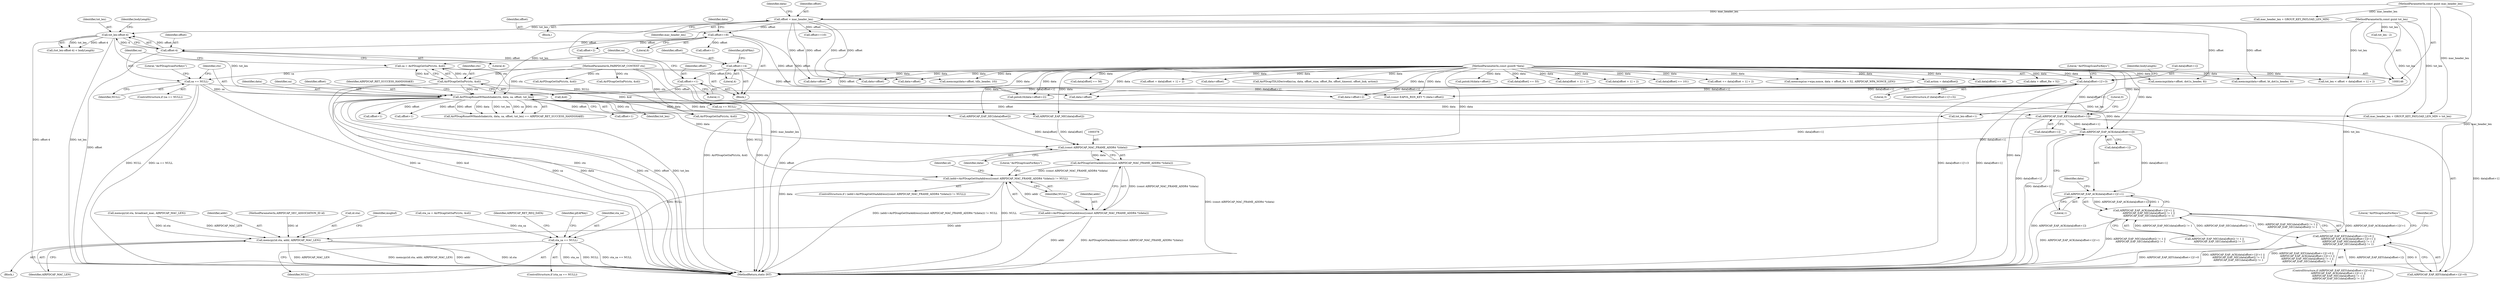 digraph "0_wireshark_9b0b20b8d5f8c9f7839d58ff6c5900f7e19283b4@array" {
"1000326" [label="(Call,AIRPDCAP_EAP_ACK(data[offset+1]))"];
"1000292" [label="(Call,AirPDcapRsna4WHandshake(ctx, data, sa, offset, tot_len))"];
"1000275" [label="(Call,AirPDcapGetSaPtr(ctx, &id))"];
"1000147" [label="(MethodParameterIn,PAIRPDCAP_CONTEXT ctx)"];
"1000204" [label="(Call,data[offset+1]!=3)"];
"1000148" [label="(MethodParameterIn,const guint8 *data)"];
"1000280" [label="(Call,sa == NULL)"];
"1000273" [label="(Call,sa = AirPDcapGetSaPtr(ctx, &id))"];
"1000270" [label="(Call,offset+=1)"];
"1000241" [label="(Call,offset+=4)"];
"1000230" [label="(Call,offset-4)"];
"1000200" [label="(Call,offset+=8)"];
"1000174" [label="(Call,offset = mac_header_len)"];
"1000149" [label="(MethodParameterIn,const guint mac_header_len)"];
"1000228" [label="(Call,tot_len-offset-4)"];
"1000150" [label="(MethodParameterIn,const guint tot_len)"];
"1000317" [label="(Call,AIRPDCAP_EAP_KEY(data[offset+1]))"];
"1000325" [label="(Call,AIRPDCAP_EAP_ACK(data[offset+1])!=1)"];
"1000324" [label="(Call,AIRPDCAP_EAP_ACK(data[offset+1])!=1 ||\n            AIRPDCAP_EAP_MIC(data[offset]) != 1 ||\n            AIRPDCAP_EAP_SEC(data[offset]) != 1)"];
"1000315" [label="(Call,AIRPDCAP_EAP_KEY(data[offset+1])!=0 ||\n            AIRPDCAP_EAP_ACK(data[offset+1])!=1 ||\n            AIRPDCAP_EAP_MIC(data[offset]) != 1 ||\n            AIRPDCAP_EAP_SEC(data[offset]) != 1)"];
"1000377" [label="(Call,(const AIRPDCAP_MAC_FRAME_ADDR4 *)(data))"];
"1000376" [label="(Call,AirPDcapGetStaAddress((const AIRPDCAP_MAC_FRAME_ADDR4 *)(data)))"];
"1000373" [label="(Call,(addr=AirPDcapGetStaAddress((const AIRPDCAP_MAC_FRAME_ADDR4 *)(data))) != NULL)"];
"1000441" [label="(Call,sta_sa == NULL)"];
"1000374" [label="(Call,addr=AirPDcapGetStaAddress((const AIRPDCAP_MAC_FRAME_ADDR4 *)(data)))"];
"1000382" [label="(Call,memcpy(id.sta, addr, AIRPDCAP_MAC_LEN))"];
"1000227" [label="(Call,(tot_len-offset-4) < bodyLength)"];
"1000204" [label="(Call,data[offset+1]!=3)"];
"1000241" [label="(Call,offset+=4)"];
"1000275" [label="(Call,AirPDcapGetSaPtr(ctx, &id))"];
"1000279" [label="(ControlStructure,if (sa == NULL))"];
"1000443" [label="(Identifier,NULL)"];
"1000277" [label="(Call,&id)"];
"1000573" [label="(Call,data[offset] == 56)"];
"1000203" [label="(ControlStructure,if (data[offset+1]!=3))"];
"1000458" [label="(Call,tot_len-offset+1)"];
"1000386" [label="(Identifier,addr)"];
"1000335" [label="(Call,AIRPDCAP_EAP_MIC(data[offset]))"];
"1000272" [label="(Literal,1)"];
"1000442" [label="(Identifier,sta_sa)"];
"1000201" [label="(Identifier,offset)"];
"1000498" [label="(Call,offset+=10)"];
"1000302" [label="(Call,mac_header_len + GROUP_KEY_PAYLOAD_LEN_MIN > tot_len)"];
"1000213" [label="(Literal,\"AirPDcapScanForKeys\")"];
"1000233" [label="(Identifier,bodyLength)"];
"1000375" [label="(Identifier,addr)"];
"1000332" [label="(Literal,1)"];
"1000175" [label="(Identifier,offset)"];
"1000298" [label="(Identifier,AIRPDCAP_RET_SUCCESS_HANDSHAKE)"];
"1000180" [label="(Call,memcmp(data+offset, dot1x_header, 8))"];
"1000297" [label="(Identifier,tot_len)"];
"1000325" [label="(Call,AIRPDCAP_EAP_ACK(data[offset+1])!=1)"];
"1000434" [label="(Call,sta_sa = AirPDcapGetSaPtr(ctx, &id))"];
"1000188" [label="(Call,memcmp(data+offset, bt_dot1x_header, 8))"];
"1000355" [label="(Identifier,id)"];
"1000246" [label="(Call,(const EAPOL_RSN_KEY *) (data+offset))"];
"1000181" [label="(Call,data+offset)"];
"1000316" [label="(Call,AIRPDCAP_EAP_KEY(data[offset+1])!=0)"];
"1000270" [label="(Call,offset+=1)"];
"1000594" [label="(Call,tot_len < offset + data[offset + 1] + 2)"];
"1000460" [label="(Call,offset+1)"];
"1000361" [label="(Call,AirPDcapGetSaPtr(ctx, &id))"];
"1000596" [label="(Call,offset + data[offset + 1] + 2)"];
"1000526" [label="(Call,data+offset)"];
"1000366" [label="(Call,sa == NULL)"];
"1000329" [label="(Call,offset+1)"];
"1000324" [label="(Call,AIRPDCAP_EAP_ACK(data[offset+1])!=1 ||\n            AIRPDCAP_EAP_MIC(data[offset]) != 1 ||\n            AIRPDCAP_EAP_SEC(data[offset]) != 1)"];
"1000152" [label="(Block,)"];
"1000381" [label="(Block,)"];
"1000333" [label="(Call,AIRPDCAP_EAP_MIC(data[offset]) != 1 ||\n            AIRPDCAP_EAP_SEC(data[offset]) != 1)"];
"1000230" [label="(Call,offset-4)"];
"1000429" [label="(Literal,\"AirPDcapScanForKeys\")"];
"1000755" [label="(Call,AirPDcapTDLSDeriveKey(sa, data, offset_rsne, offset_fte, offset_timeout, offset_link, action))"];
"1000327" [label="(Call,data[offset+1])"];
"1000341" [label="(Call,AIRPDCAP_EAP_SEC(data[offset]))"];
"1000229" [label="(Identifier,tot_len)"];
"1000189" [label="(Call,data+offset)"];
"1000376" [label="(Call,AirPDcapGetStaAddress((const AIRPDCAP_MAC_FRAME_ADDR4 *)(data)))"];
"1000382" [label="(Call,memcpy(id.sta, addr, AIRPDCAP_MAC_LEN))"];
"1000384" [label="(Identifier,id)"];
"1000387" [label="(Identifier,AIRPDCAP_MAC_LEN)"];
"1000323" [label="(Literal,0)"];
"1000326" [label="(Call,AIRPDCAP_EAP_ACK(data[offset+1]))"];
"1000242" [label="(Identifier,offset)"];
"1000245" [label="(Identifier,pEAPKey)"];
"1000282" [label="(Identifier,NULL)"];
"1000446" [label="(Identifier,AIRPDCAP_RET_REQ_DATA)"];
"1000148" [label="(MethodParameterIn,const guint8 *data)"];
"1000228" [label="(Call,tot_len-offset-4)"];
"1000303" [label="(Call,mac_header_len + GROUP_KEY_PAYLOAD_LEN_MIN)"];
"1000232" [label="(Literal,4)"];
"1000779" [label="(MethodReturn,static INT)"];
"1000151" [label="(MethodParameterIn,AIRPDCAP_SEC_ASSOCIATION_ID id)"];
"1000379" [label="(Identifier,data)"];
"1000440" [label="(ControlStructure,if (sta_sa == NULL))"];
"1000285" [label="(Literal,\"AirPDcapScanForKeys\")"];
"1000291" [label="(Call,AirPDcapRsna4WHandshake(ctx, data, sa, offset, tot_len) == AIRPDCAP_RET_SUCCESS_HANDSHAKE)"];
"1000200" [label="(Call,offset+=8)"];
"1000525" [label="(Call,pntoh16(data+offset))"];
"1000195" [label="(Block,)"];
"1000383" [label="(Call,id.sta)"];
"1000314" [label="(ControlStructure,if (AIRPDCAP_EAP_KEY(data[offset+1])!=0 ||\n            AIRPDCAP_EAP_ACK(data[offset+1])!=1 ||\n            AIRPDCAP_EAP_MIC(data[offset]) != 1 ||\n            AIRPDCAP_EAP_SEC(data[offset]) != 1))"];
"1000380" [label="(Identifier,NULL)"];
"1000337" [label="(Identifier,data)"];
"1000292" [label="(Call,AirPDcapRsna4WHandshake(ctx, data, sa, offset, tot_len))"];
"1000377" [label="(Call,(const AIRPDCAP_MAC_FRAME_ADDR4 *)(data))"];
"1000315" [label="(Call,AIRPDCAP_EAP_KEY(data[offset+1])!=0 ||\n            AIRPDCAP_EAP_ACK(data[offset+1])!=1 ||\n            AIRPDCAP_EAP_MIC(data[offset]) != 1 ||\n            AIRPDCAP_EAP_SEC(data[offset]) != 1)"];
"1000441" [label="(Call,sta_sa == NULL)"];
"1000248" [label="(Call,data+offset)"];
"1000374" [label="(Call,addr=AirPDcapGetStaAddress((const AIRPDCAP_MAC_FRAME_ADDR4 *)(data)))"];
"1000318" [label="(Call,data[offset+1])"];
"1000176" [label="(Identifier,mac_header_len)"];
"1000546" [label="(Call,tot_len - 2)"];
"1000271" [label="(Identifier,offset)"];
"1000149" [label="(MethodParameterIn,const guint mac_header_len)"];
"1000293" [label="(Identifier,ctx)"];
"1000223" [label="(Call,offset+2)"];
"1000467" [label="(Call,data+offset)"];
"1000147" [label="(MethodParameterIn,PAIRPDCAP_CONTEXT ctx)"];
"1000562" [label="(Call,data[offset] == 55)"];
"1000449" [label="(Identifier,pEAPKey)"];
"1000276" [label="(Identifier,ctx)"];
"1000207" [label="(Call,offset+1)"];
"1000320" [label="(Call,offset+1)"];
"1000294" [label="(Identifier,data)"];
"1000610" [label="(Call,data[offset + 1] + 2)"];
"1000696" [label="(Call,AirPDcapGetSaPtr(ctx, &id))"];
"1000280" [label="(Call,sa == NULL)"];
"1000598" [label="(Call,data[offset + 1] + 2)"];
"1000348" [label="(Literal,\"AirPDcapScanForKeys\")"];
"1000372" [label="(ControlStructure,if ( (addr=AirPDcapGetStaAddress((const AIRPDCAP_MAC_FRAME_ADDR4 *)(data))) != NULL))"];
"1000220" [label="(Call,pntoh16(data+offset+2))"];
"1000150" [label="(MethodParameterIn,const guint tot_len)"];
"1000584" [label="(Call,data[offset] == 101)"];
"1000436" [label="(Call,AirPDcapGetSaPtr(ctx, &id))"];
"1000389" [label="(Identifier,msgbuf)"];
"1000608" [label="(Call,offset += data[offset + 1] + 2)"];
"1000210" [label="(Literal,3)"];
"1000295" [label="(Identifier,sa)"];
"1000296" [label="(Identifier,offset)"];
"1000714" [label="(Call,memcmp(sa->wpa.nonce, data + offset_fte + 52, AIRPDCAP_WPA_NONCE_LEN))"];
"1000182" [label="(Identifier,data)"];
"1000174" [label="(Call,offset = mac_header_len)"];
"1000219" [label="(Identifier,bodyLength)"];
"1000281" [label="(Identifier,sa)"];
"1000205" [label="(Call,data[offset+1])"];
"1000501" [label="(Call,action = data[offset])"];
"1000466" [label="(Call,memcmp(data+offset, tdls_header, 10))"];
"1000273" [label="(Call,sa = AirPDcapGetSaPtr(ctx, &id))"];
"1000221" [label="(Call,data+offset+2)"];
"1000231" [label="(Identifier,offset)"];
"1000373" [label="(Call,(addr=AirPDcapGetStaAddress((const AIRPDCAP_MAC_FRAME_ADDR4 *)(data))) != NULL)"];
"1000206" [label="(Identifier,data)"];
"1000551" [label="(Call,data[offset] == 48)"];
"1000243" [label="(Literal,4)"];
"1000720" [label="(Call,data + offset_fte + 52)"];
"1000317" [label="(Call,AIRPDCAP_EAP_KEY(data[offset+1]))"];
"1000353" [label="(Call,memcpy(id.sta, broadcast_mac, AIRPDCAP_MAC_LEN))"];
"1000202" [label="(Literal,8)"];
"1000274" [label="(Identifier,sa)"];
"1000326" -> "1000325"  [label="AST: "];
"1000326" -> "1000327"  [label="CFG: "];
"1000327" -> "1000326"  [label="AST: "];
"1000332" -> "1000326"  [label="CFG: "];
"1000326" -> "1000779"  [label="DDG: data[offset+1]"];
"1000326" -> "1000325"  [label="DDG: data[offset+1]"];
"1000292" -> "1000326"  [label="DDG: data"];
"1000317" -> "1000326"  [label="DDG: data[offset+1]"];
"1000148" -> "1000326"  [label="DDG: data"];
"1000326" -> "1000377"  [label="DDG: data[offset+1]"];
"1000292" -> "1000291"  [label="AST: "];
"1000292" -> "1000297"  [label="CFG: "];
"1000293" -> "1000292"  [label="AST: "];
"1000294" -> "1000292"  [label="AST: "];
"1000295" -> "1000292"  [label="AST: "];
"1000296" -> "1000292"  [label="AST: "];
"1000297" -> "1000292"  [label="AST: "];
"1000298" -> "1000292"  [label="CFG: "];
"1000292" -> "1000779"  [label="DDG: data"];
"1000292" -> "1000779"  [label="DDG: ctx"];
"1000292" -> "1000779"  [label="DDG: offset"];
"1000292" -> "1000779"  [label="DDG: tot_len"];
"1000292" -> "1000779"  [label="DDG: sa"];
"1000292" -> "1000291"  [label="DDG: offset"];
"1000292" -> "1000291"  [label="DDG: data"];
"1000292" -> "1000291"  [label="DDG: tot_len"];
"1000292" -> "1000291"  [label="DDG: sa"];
"1000292" -> "1000291"  [label="DDG: ctx"];
"1000275" -> "1000292"  [label="DDG: ctx"];
"1000147" -> "1000292"  [label="DDG: ctx"];
"1000204" -> "1000292"  [label="DDG: data[offset+1]"];
"1000148" -> "1000292"  [label="DDG: data"];
"1000280" -> "1000292"  [label="DDG: sa"];
"1000270" -> "1000292"  [label="DDG: offset"];
"1000228" -> "1000292"  [label="DDG: tot_len"];
"1000150" -> "1000292"  [label="DDG: tot_len"];
"1000292" -> "1000302"  [label="DDG: tot_len"];
"1000292" -> "1000317"  [label="DDG: data"];
"1000292" -> "1000320"  [label="DDG: offset"];
"1000292" -> "1000329"  [label="DDG: offset"];
"1000292" -> "1000335"  [label="DDG: data"];
"1000292" -> "1000341"  [label="DDG: data"];
"1000292" -> "1000361"  [label="DDG: ctx"];
"1000292" -> "1000377"  [label="DDG: data"];
"1000292" -> "1000458"  [label="DDG: offset"];
"1000292" -> "1000460"  [label="DDG: offset"];
"1000275" -> "1000273"  [label="AST: "];
"1000275" -> "1000277"  [label="CFG: "];
"1000276" -> "1000275"  [label="AST: "];
"1000277" -> "1000275"  [label="AST: "];
"1000273" -> "1000275"  [label="CFG: "];
"1000275" -> "1000779"  [label="DDG: ctx"];
"1000275" -> "1000779"  [label="DDG: &id"];
"1000275" -> "1000273"  [label="DDG: ctx"];
"1000275" -> "1000273"  [label="DDG: &id"];
"1000147" -> "1000275"  [label="DDG: ctx"];
"1000275" -> "1000361"  [label="DDG: &id"];
"1000147" -> "1000146"  [label="AST: "];
"1000147" -> "1000779"  [label="DDG: ctx"];
"1000147" -> "1000361"  [label="DDG: ctx"];
"1000147" -> "1000436"  [label="DDG: ctx"];
"1000147" -> "1000696"  [label="DDG: ctx"];
"1000204" -> "1000203"  [label="AST: "];
"1000204" -> "1000210"  [label="CFG: "];
"1000205" -> "1000204"  [label="AST: "];
"1000210" -> "1000204"  [label="AST: "];
"1000213" -> "1000204"  [label="CFG: "];
"1000219" -> "1000204"  [label="CFG: "];
"1000204" -> "1000779"  [label="DDG: data[offset+1]"];
"1000204" -> "1000779"  [label="DDG: data[offset+1]!=3"];
"1000148" -> "1000204"  [label="DDG: data"];
"1000204" -> "1000220"  [label="DDG: data[offset+1]"];
"1000204" -> "1000221"  [label="DDG: data[offset+1]"];
"1000204" -> "1000246"  [label="DDG: data[offset+1]"];
"1000204" -> "1000248"  [label="DDG: data[offset+1]"];
"1000204" -> "1000317"  [label="DDG: data[offset+1]"];
"1000148" -> "1000146"  [label="AST: "];
"1000148" -> "1000779"  [label="DDG: data"];
"1000148" -> "1000180"  [label="DDG: data"];
"1000148" -> "1000181"  [label="DDG: data"];
"1000148" -> "1000188"  [label="DDG: data"];
"1000148" -> "1000189"  [label="DDG: data"];
"1000148" -> "1000220"  [label="DDG: data"];
"1000148" -> "1000221"  [label="DDG: data"];
"1000148" -> "1000246"  [label="DDG: data"];
"1000148" -> "1000248"  [label="DDG: data"];
"1000148" -> "1000317"  [label="DDG: data"];
"1000148" -> "1000335"  [label="DDG: data"];
"1000148" -> "1000341"  [label="DDG: data"];
"1000148" -> "1000377"  [label="DDG: data"];
"1000148" -> "1000466"  [label="DDG: data"];
"1000148" -> "1000467"  [label="DDG: data"];
"1000148" -> "1000501"  [label="DDG: data"];
"1000148" -> "1000525"  [label="DDG: data"];
"1000148" -> "1000526"  [label="DDG: data"];
"1000148" -> "1000551"  [label="DDG: data"];
"1000148" -> "1000562"  [label="DDG: data"];
"1000148" -> "1000573"  [label="DDG: data"];
"1000148" -> "1000584"  [label="DDG: data"];
"1000148" -> "1000594"  [label="DDG: data"];
"1000148" -> "1000596"  [label="DDG: data"];
"1000148" -> "1000598"  [label="DDG: data"];
"1000148" -> "1000608"  [label="DDG: data"];
"1000148" -> "1000610"  [label="DDG: data"];
"1000148" -> "1000714"  [label="DDG: data"];
"1000148" -> "1000720"  [label="DDG: data"];
"1000148" -> "1000755"  [label="DDG: data"];
"1000280" -> "1000279"  [label="AST: "];
"1000280" -> "1000282"  [label="CFG: "];
"1000281" -> "1000280"  [label="AST: "];
"1000282" -> "1000280"  [label="AST: "];
"1000285" -> "1000280"  [label="CFG: "];
"1000293" -> "1000280"  [label="CFG: "];
"1000280" -> "1000779"  [label="DDG: NULL"];
"1000280" -> "1000779"  [label="DDG: sa == NULL"];
"1000280" -> "1000779"  [label="DDG: sa"];
"1000273" -> "1000280"  [label="DDG: sa"];
"1000280" -> "1000366"  [label="DDG: NULL"];
"1000273" -> "1000195"  [label="AST: "];
"1000274" -> "1000273"  [label="AST: "];
"1000281" -> "1000273"  [label="CFG: "];
"1000273" -> "1000779"  [label="DDG: AirPDcapGetSaPtr(ctx, &id)"];
"1000270" -> "1000195"  [label="AST: "];
"1000270" -> "1000272"  [label="CFG: "];
"1000271" -> "1000270"  [label="AST: "];
"1000272" -> "1000270"  [label="AST: "];
"1000274" -> "1000270"  [label="CFG: "];
"1000270" -> "1000779"  [label="DDG: offset"];
"1000241" -> "1000270"  [label="DDG: offset"];
"1000241" -> "1000195"  [label="AST: "];
"1000241" -> "1000243"  [label="CFG: "];
"1000242" -> "1000241"  [label="AST: "];
"1000243" -> "1000241"  [label="AST: "];
"1000245" -> "1000241"  [label="CFG: "];
"1000230" -> "1000241"  [label="DDG: offset"];
"1000241" -> "1000246"  [label="DDG: offset"];
"1000241" -> "1000248"  [label="DDG: offset"];
"1000230" -> "1000228"  [label="AST: "];
"1000230" -> "1000232"  [label="CFG: "];
"1000231" -> "1000230"  [label="AST: "];
"1000232" -> "1000230"  [label="AST: "];
"1000228" -> "1000230"  [label="CFG: "];
"1000230" -> "1000779"  [label="DDG: offset"];
"1000230" -> "1000228"  [label="DDG: offset"];
"1000230" -> "1000228"  [label="DDG: 4"];
"1000200" -> "1000230"  [label="DDG: offset"];
"1000200" -> "1000195"  [label="AST: "];
"1000200" -> "1000202"  [label="CFG: "];
"1000201" -> "1000200"  [label="AST: "];
"1000202" -> "1000200"  [label="AST: "];
"1000206" -> "1000200"  [label="CFG: "];
"1000174" -> "1000200"  [label="DDG: offset"];
"1000200" -> "1000207"  [label="DDG: offset"];
"1000200" -> "1000220"  [label="DDG: offset"];
"1000200" -> "1000221"  [label="DDG: offset"];
"1000200" -> "1000223"  [label="DDG: offset"];
"1000174" -> "1000152"  [label="AST: "];
"1000174" -> "1000176"  [label="CFG: "];
"1000175" -> "1000174"  [label="AST: "];
"1000176" -> "1000174"  [label="AST: "];
"1000182" -> "1000174"  [label="CFG: "];
"1000174" -> "1000779"  [label="DDG: mac_header_len"];
"1000149" -> "1000174"  [label="DDG: mac_header_len"];
"1000174" -> "1000180"  [label="DDG: offset"];
"1000174" -> "1000181"  [label="DDG: offset"];
"1000174" -> "1000188"  [label="DDG: offset"];
"1000174" -> "1000189"  [label="DDG: offset"];
"1000174" -> "1000466"  [label="DDG: offset"];
"1000174" -> "1000467"  [label="DDG: offset"];
"1000174" -> "1000498"  [label="DDG: offset"];
"1000149" -> "1000146"  [label="AST: "];
"1000149" -> "1000779"  [label="DDG: mac_header_len"];
"1000149" -> "1000302"  [label="DDG: mac_header_len"];
"1000149" -> "1000303"  [label="DDG: mac_header_len"];
"1000228" -> "1000227"  [label="AST: "];
"1000229" -> "1000228"  [label="AST: "];
"1000233" -> "1000228"  [label="CFG: "];
"1000228" -> "1000779"  [label="DDG: tot_len"];
"1000228" -> "1000779"  [label="DDG: offset-4"];
"1000228" -> "1000227"  [label="DDG: tot_len"];
"1000228" -> "1000227"  [label="DDG: offset-4"];
"1000150" -> "1000228"  [label="DDG: tot_len"];
"1000150" -> "1000146"  [label="AST: "];
"1000150" -> "1000779"  [label="DDG: tot_len"];
"1000150" -> "1000302"  [label="DDG: tot_len"];
"1000150" -> "1000458"  [label="DDG: tot_len"];
"1000150" -> "1000546"  [label="DDG: tot_len"];
"1000150" -> "1000594"  [label="DDG: tot_len"];
"1000317" -> "1000316"  [label="AST: "];
"1000317" -> "1000318"  [label="CFG: "];
"1000318" -> "1000317"  [label="AST: "];
"1000323" -> "1000317"  [label="CFG: "];
"1000317" -> "1000779"  [label="DDG: data[offset+1]"];
"1000317" -> "1000316"  [label="DDG: data[offset+1]"];
"1000317" -> "1000377"  [label="DDG: data[offset+1]"];
"1000325" -> "1000324"  [label="AST: "];
"1000325" -> "1000332"  [label="CFG: "];
"1000332" -> "1000325"  [label="AST: "];
"1000337" -> "1000325"  [label="CFG: "];
"1000324" -> "1000325"  [label="CFG: "];
"1000325" -> "1000779"  [label="DDG: AIRPDCAP_EAP_ACK(data[offset+1])"];
"1000325" -> "1000324"  [label="DDG: AIRPDCAP_EAP_ACK(data[offset+1])"];
"1000325" -> "1000324"  [label="DDG: 1"];
"1000324" -> "1000315"  [label="AST: "];
"1000324" -> "1000333"  [label="CFG: "];
"1000333" -> "1000324"  [label="AST: "];
"1000315" -> "1000324"  [label="CFG: "];
"1000324" -> "1000779"  [label="DDG: AIRPDCAP_EAP_MIC(data[offset]) != 1 ||\n            AIRPDCAP_EAP_SEC(data[offset]) != 1"];
"1000324" -> "1000779"  [label="DDG: AIRPDCAP_EAP_ACK(data[offset+1])!=1"];
"1000324" -> "1000315"  [label="DDG: AIRPDCAP_EAP_ACK(data[offset+1])!=1"];
"1000324" -> "1000315"  [label="DDG: AIRPDCAP_EAP_MIC(data[offset]) != 1 ||\n            AIRPDCAP_EAP_SEC(data[offset]) != 1"];
"1000333" -> "1000324"  [label="DDG: AIRPDCAP_EAP_MIC(data[offset]) != 1"];
"1000333" -> "1000324"  [label="DDG: AIRPDCAP_EAP_SEC(data[offset]) != 1"];
"1000315" -> "1000314"  [label="AST: "];
"1000315" -> "1000316"  [label="CFG: "];
"1000316" -> "1000315"  [label="AST: "];
"1000348" -> "1000315"  [label="CFG: "];
"1000355" -> "1000315"  [label="CFG: "];
"1000315" -> "1000779"  [label="DDG: AIRPDCAP_EAP_KEY(data[offset+1])!=0 ||\n            AIRPDCAP_EAP_ACK(data[offset+1])!=1 ||\n            AIRPDCAP_EAP_MIC(data[offset]) != 1 ||\n            AIRPDCAP_EAP_SEC(data[offset]) != 1"];
"1000315" -> "1000779"  [label="DDG: AIRPDCAP_EAP_KEY(data[offset+1])!=0"];
"1000315" -> "1000779"  [label="DDG: AIRPDCAP_EAP_ACK(data[offset+1])!=1 ||\n            AIRPDCAP_EAP_MIC(data[offset]) != 1 ||\n            AIRPDCAP_EAP_SEC(data[offset]) != 1"];
"1000316" -> "1000315"  [label="DDG: AIRPDCAP_EAP_KEY(data[offset+1])"];
"1000316" -> "1000315"  [label="DDG: 0"];
"1000377" -> "1000376"  [label="AST: "];
"1000377" -> "1000379"  [label="CFG: "];
"1000378" -> "1000377"  [label="AST: "];
"1000379" -> "1000377"  [label="AST: "];
"1000376" -> "1000377"  [label="CFG: "];
"1000377" -> "1000779"  [label="DDG: data"];
"1000377" -> "1000376"  [label="DDG: data"];
"1000335" -> "1000377"  [label="DDG: data[offset]"];
"1000341" -> "1000377"  [label="DDG: data[offset]"];
"1000376" -> "1000374"  [label="AST: "];
"1000374" -> "1000376"  [label="CFG: "];
"1000376" -> "1000779"  [label="DDG: (const AIRPDCAP_MAC_FRAME_ADDR4 *)(data)"];
"1000376" -> "1000373"  [label="DDG: (const AIRPDCAP_MAC_FRAME_ADDR4 *)(data)"];
"1000376" -> "1000374"  [label="DDG: (const AIRPDCAP_MAC_FRAME_ADDR4 *)(data)"];
"1000373" -> "1000372"  [label="AST: "];
"1000373" -> "1000380"  [label="CFG: "];
"1000374" -> "1000373"  [label="AST: "];
"1000380" -> "1000373"  [label="AST: "];
"1000384" -> "1000373"  [label="CFG: "];
"1000429" -> "1000373"  [label="CFG: "];
"1000373" -> "1000779"  [label="DDG: NULL"];
"1000373" -> "1000779"  [label="DDG: (addr=AirPDcapGetStaAddress((const AIRPDCAP_MAC_FRAME_ADDR4 *)(data))) != NULL"];
"1000374" -> "1000373"  [label="DDG: addr"];
"1000366" -> "1000373"  [label="DDG: NULL"];
"1000373" -> "1000441"  [label="DDG: NULL"];
"1000441" -> "1000440"  [label="AST: "];
"1000441" -> "1000443"  [label="CFG: "];
"1000442" -> "1000441"  [label="AST: "];
"1000443" -> "1000441"  [label="AST: "];
"1000446" -> "1000441"  [label="CFG: "];
"1000449" -> "1000441"  [label="CFG: "];
"1000441" -> "1000779"  [label="DDG: sta_sa"];
"1000441" -> "1000779"  [label="DDG: NULL"];
"1000441" -> "1000779"  [label="DDG: sta_sa == NULL"];
"1000434" -> "1000441"  [label="DDG: sta_sa"];
"1000375" -> "1000374"  [label="AST: "];
"1000380" -> "1000374"  [label="CFG: "];
"1000374" -> "1000779"  [label="DDG: AirPDcapGetStaAddress((const AIRPDCAP_MAC_FRAME_ADDR4 *)(data))"];
"1000374" -> "1000779"  [label="DDG: addr"];
"1000374" -> "1000382"  [label="DDG: addr"];
"1000382" -> "1000381"  [label="AST: "];
"1000382" -> "1000387"  [label="CFG: "];
"1000383" -> "1000382"  [label="AST: "];
"1000386" -> "1000382"  [label="AST: "];
"1000387" -> "1000382"  [label="AST: "];
"1000389" -> "1000382"  [label="CFG: "];
"1000382" -> "1000779"  [label="DDG: id.sta"];
"1000382" -> "1000779"  [label="DDG: AIRPDCAP_MAC_LEN"];
"1000382" -> "1000779"  [label="DDG: memcpy(id.sta, addr, AIRPDCAP_MAC_LEN)"];
"1000382" -> "1000779"  [label="DDG: addr"];
"1000353" -> "1000382"  [label="DDG: id.sta"];
"1000353" -> "1000382"  [label="DDG: AIRPDCAP_MAC_LEN"];
"1000151" -> "1000382"  [label="DDG: id"];
}
